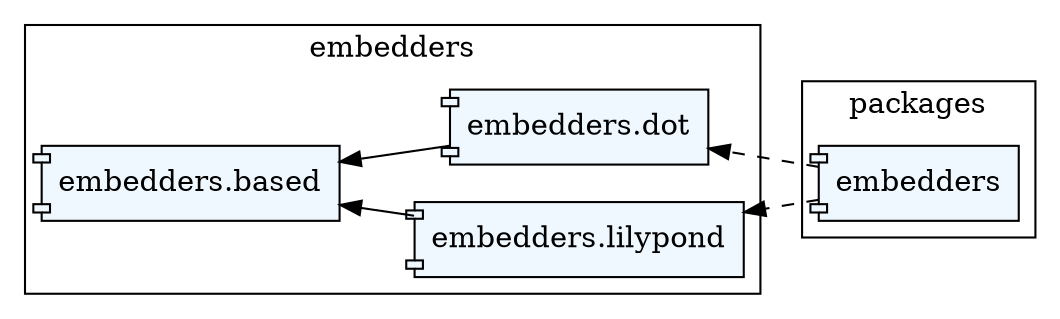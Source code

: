 digraph omikhleia {
	rankdir=RL;
	size="8,5"

  subgraph cluster_embedders {
    label = "embedders";
    
    base [shape=component, label="embedders.based",style=filled,fillcolor=aliceblue]
    dot [shape=component, label="embedders.dot",style=filled,fillcolor=aliceblue]
    lilypond [shape=component, label="embedders.lilypond",style=filled,fillcolor=aliceblue]

    dot -> base
    lilypond -> base
  }

  subgraph cluster_textsubsuper {
    label = "packages";

    embedders [shape=component,style=filled,fillcolor=aliceblue]

    embedders -> dot [style=dashed]
    embedders -> lilypond [style=dashed]
  }
}